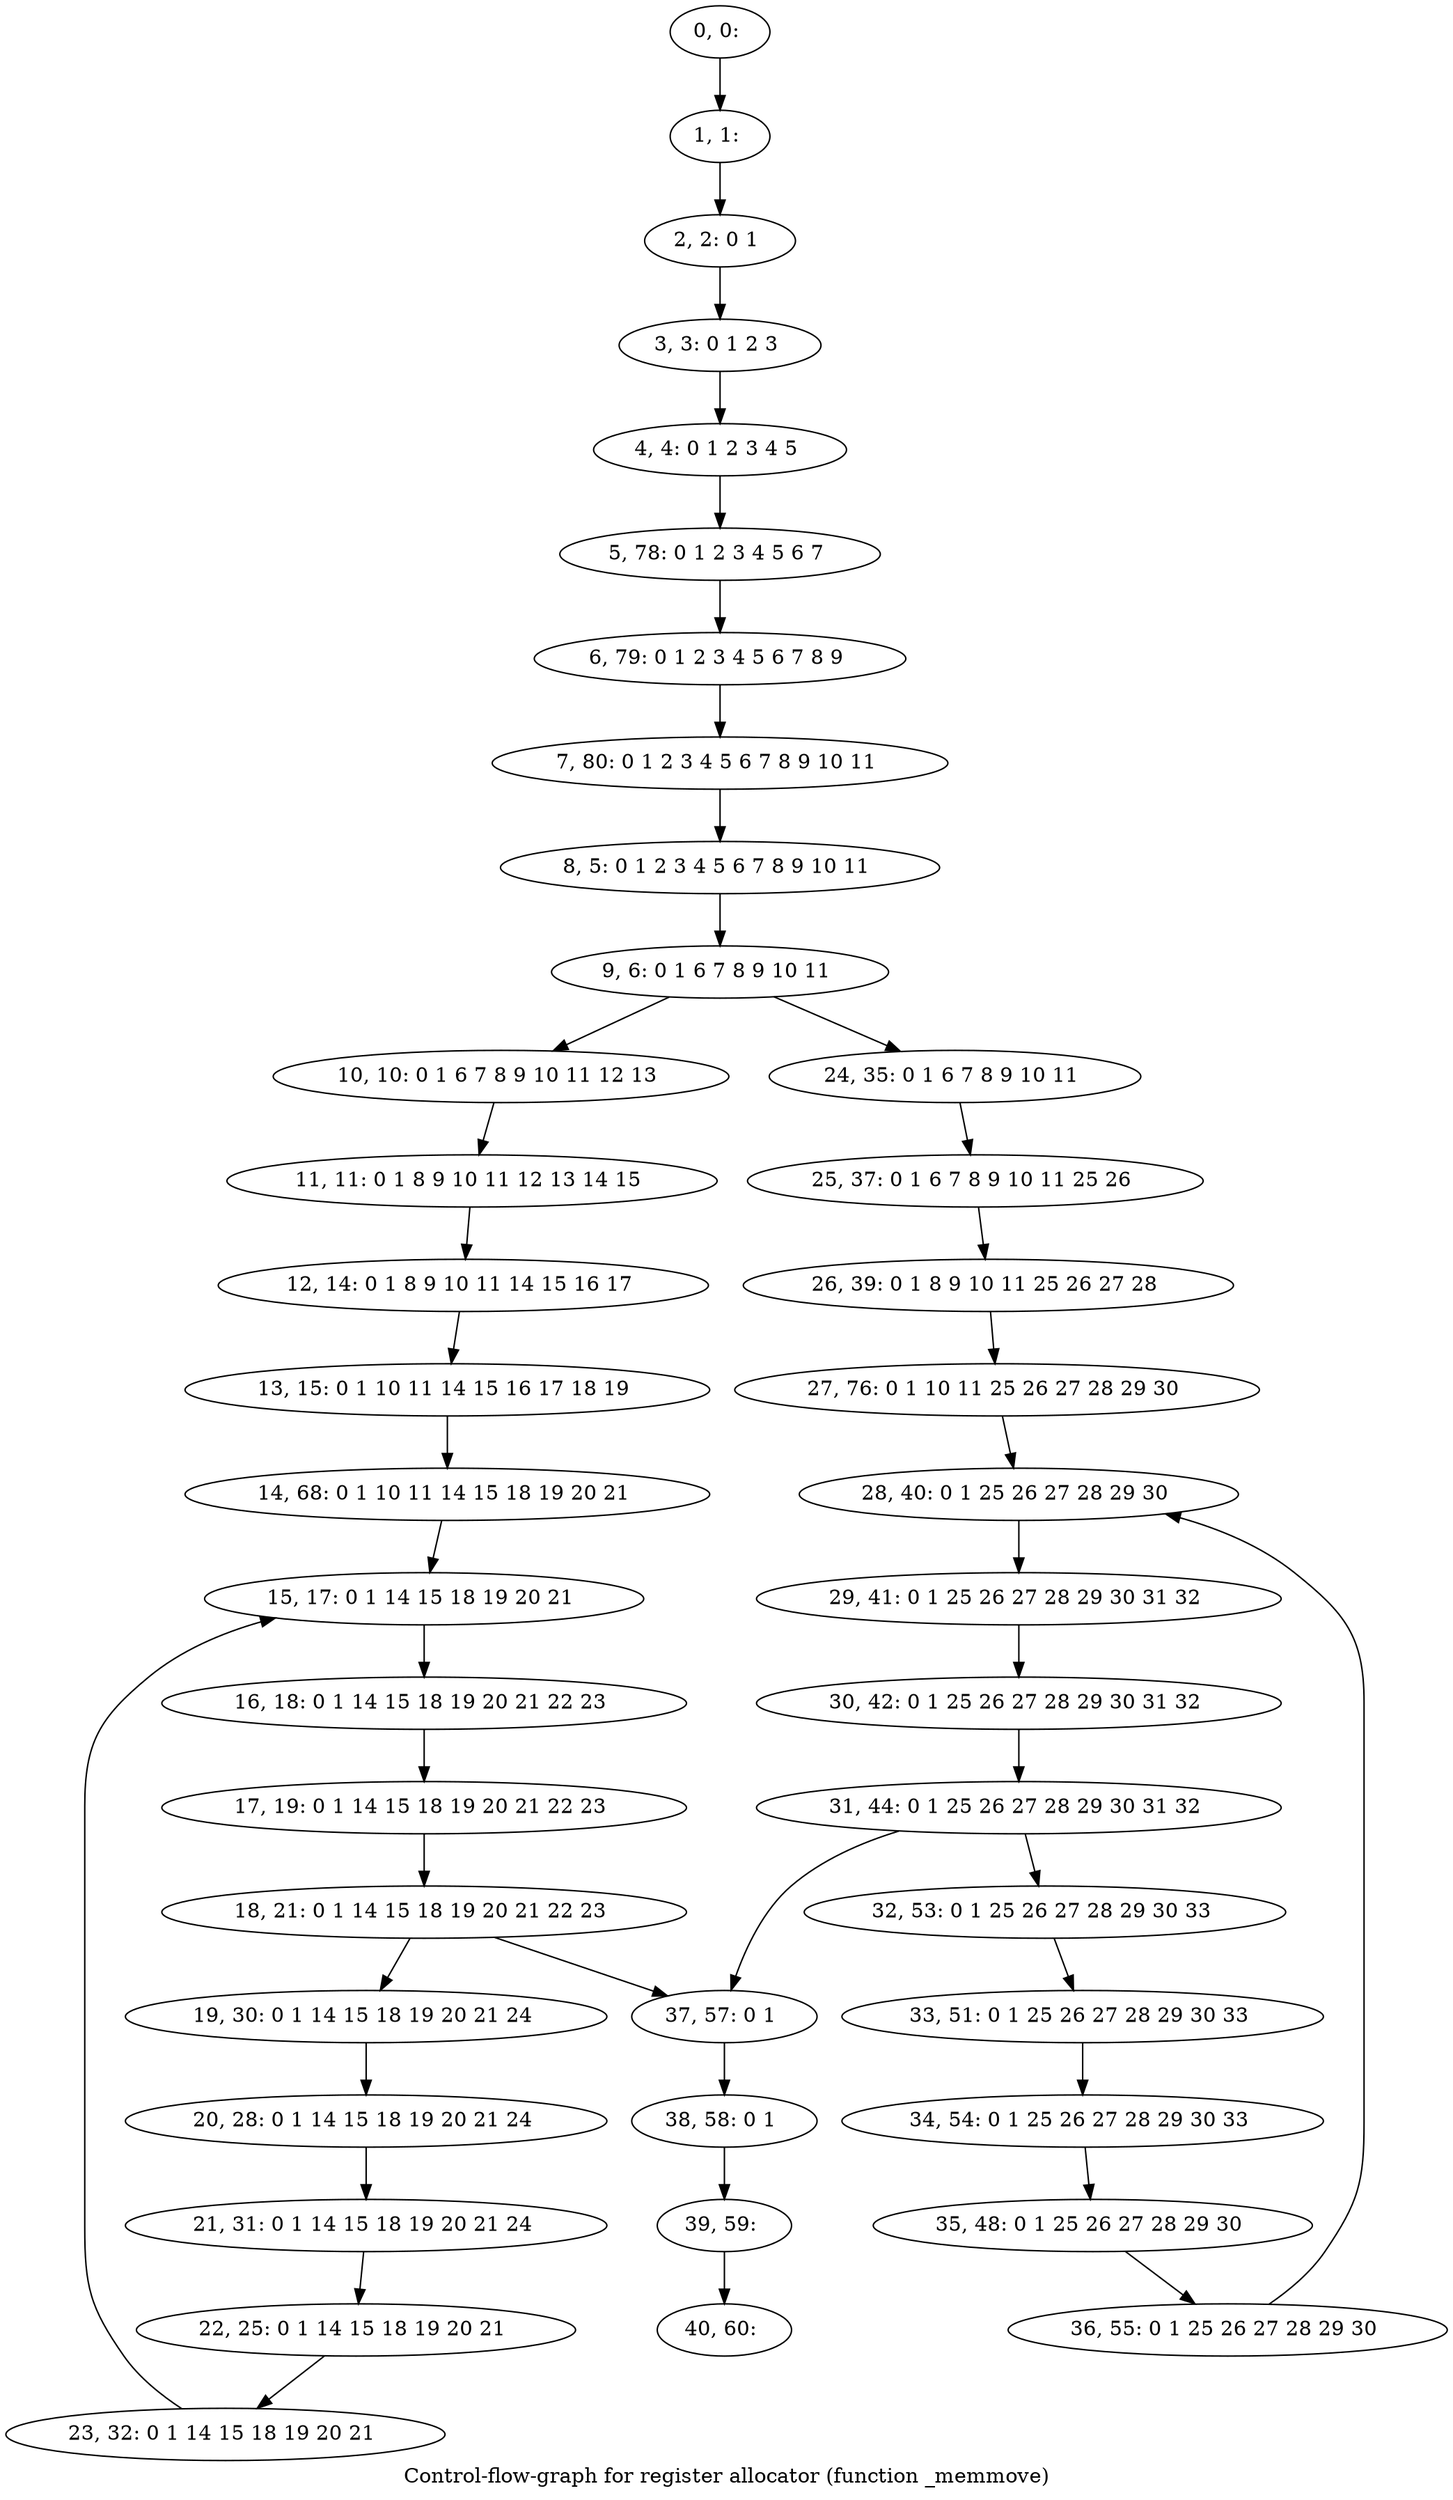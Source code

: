 digraph G {
graph [label="Control-flow-graph for register allocator (function _memmove)"]
0[label="0, 0: "];
1[label="1, 1: "];
2[label="2, 2: 0 1 "];
3[label="3, 3: 0 1 2 3 "];
4[label="4, 4: 0 1 2 3 4 5 "];
5[label="5, 78: 0 1 2 3 4 5 6 7 "];
6[label="6, 79: 0 1 2 3 4 5 6 7 8 9 "];
7[label="7, 80: 0 1 2 3 4 5 6 7 8 9 10 11 "];
8[label="8, 5: 0 1 2 3 4 5 6 7 8 9 10 11 "];
9[label="9, 6: 0 1 6 7 8 9 10 11 "];
10[label="10, 10: 0 1 6 7 8 9 10 11 12 13 "];
11[label="11, 11: 0 1 8 9 10 11 12 13 14 15 "];
12[label="12, 14: 0 1 8 9 10 11 14 15 16 17 "];
13[label="13, 15: 0 1 10 11 14 15 16 17 18 19 "];
14[label="14, 68: 0 1 10 11 14 15 18 19 20 21 "];
15[label="15, 17: 0 1 14 15 18 19 20 21 "];
16[label="16, 18: 0 1 14 15 18 19 20 21 22 23 "];
17[label="17, 19: 0 1 14 15 18 19 20 21 22 23 "];
18[label="18, 21: 0 1 14 15 18 19 20 21 22 23 "];
19[label="19, 30: 0 1 14 15 18 19 20 21 24 "];
20[label="20, 28: 0 1 14 15 18 19 20 21 24 "];
21[label="21, 31: 0 1 14 15 18 19 20 21 24 "];
22[label="22, 25: 0 1 14 15 18 19 20 21 "];
23[label="23, 32: 0 1 14 15 18 19 20 21 "];
24[label="24, 35: 0 1 6 7 8 9 10 11 "];
25[label="25, 37: 0 1 6 7 8 9 10 11 25 26 "];
26[label="26, 39: 0 1 8 9 10 11 25 26 27 28 "];
27[label="27, 76: 0 1 10 11 25 26 27 28 29 30 "];
28[label="28, 40: 0 1 25 26 27 28 29 30 "];
29[label="29, 41: 0 1 25 26 27 28 29 30 31 32 "];
30[label="30, 42: 0 1 25 26 27 28 29 30 31 32 "];
31[label="31, 44: 0 1 25 26 27 28 29 30 31 32 "];
32[label="32, 53: 0 1 25 26 27 28 29 30 33 "];
33[label="33, 51: 0 1 25 26 27 28 29 30 33 "];
34[label="34, 54: 0 1 25 26 27 28 29 30 33 "];
35[label="35, 48: 0 1 25 26 27 28 29 30 "];
36[label="36, 55: 0 1 25 26 27 28 29 30 "];
37[label="37, 57: 0 1 "];
38[label="38, 58: 0 1 "];
39[label="39, 59: "];
40[label="40, 60: "];
0->1 ;
1->2 ;
2->3 ;
3->4 ;
4->5 ;
5->6 ;
6->7 ;
7->8 ;
8->9 ;
9->10 ;
9->24 ;
10->11 ;
11->12 ;
12->13 ;
13->14 ;
14->15 ;
15->16 ;
16->17 ;
17->18 ;
18->19 ;
18->37 ;
19->20 ;
20->21 ;
21->22 ;
22->23 ;
23->15 ;
24->25 ;
25->26 ;
26->27 ;
27->28 ;
28->29 ;
29->30 ;
30->31 ;
31->32 ;
31->37 ;
32->33 ;
33->34 ;
34->35 ;
35->36 ;
36->28 ;
37->38 ;
38->39 ;
39->40 ;
}
